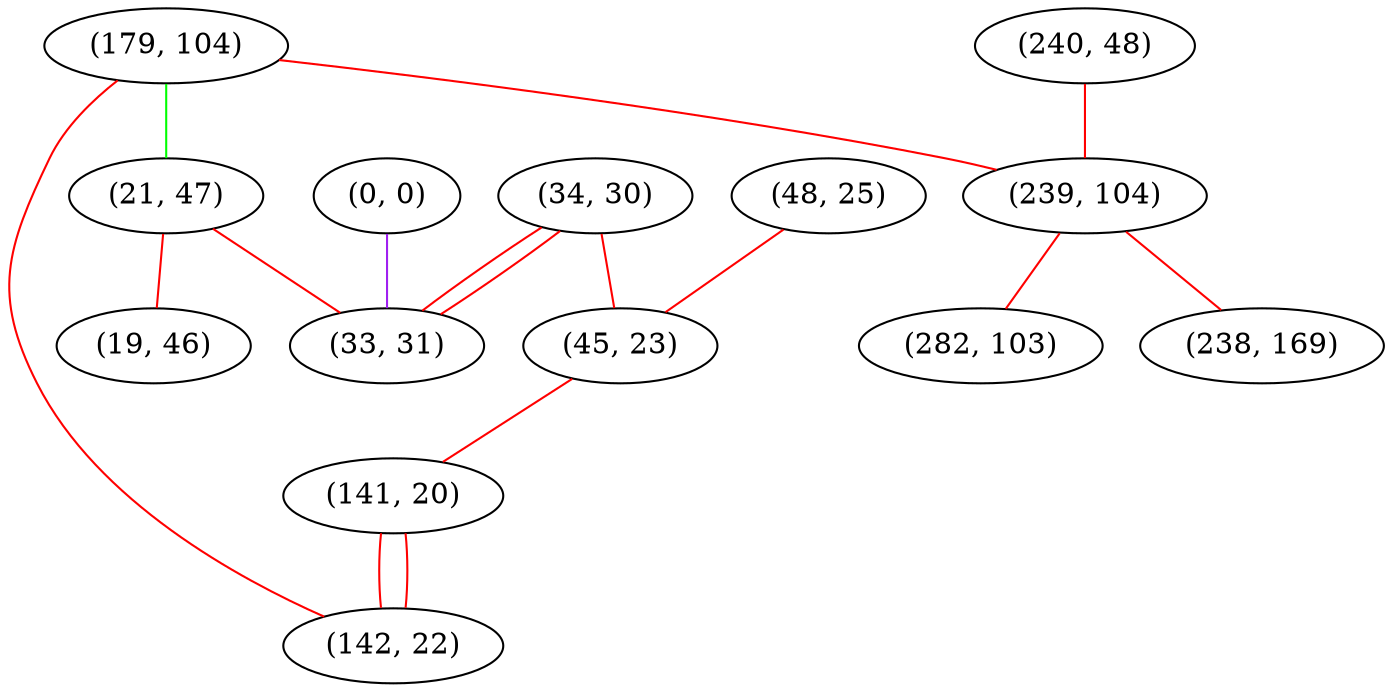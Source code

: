 graph "" {
"(179, 104)";
"(21, 47)";
"(34, 30)";
"(19, 46)";
"(48, 25)";
"(240, 48)";
"(239, 104)";
"(282, 103)";
"(0, 0)";
"(238, 169)";
"(33, 31)";
"(45, 23)";
"(141, 20)";
"(142, 22)";
"(179, 104)" -- "(21, 47)"  [color=green, key=0, weight=2];
"(179, 104)" -- "(239, 104)"  [color=red, key=0, weight=1];
"(179, 104)" -- "(142, 22)"  [color=red, key=0, weight=1];
"(21, 47)" -- "(19, 46)"  [color=red, key=0, weight=1];
"(21, 47)" -- "(33, 31)"  [color=red, key=0, weight=1];
"(34, 30)" -- "(45, 23)"  [color=red, key=0, weight=1];
"(34, 30)" -- "(33, 31)"  [color=red, key=0, weight=1];
"(34, 30)" -- "(33, 31)"  [color=red, key=1, weight=1];
"(48, 25)" -- "(45, 23)"  [color=red, key=0, weight=1];
"(240, 48)" -- "(239, 104)"  [color=red, key=0, weight=1];
"(239, 104)" -- "(282, 103)"  [color=red, key=0, weight=1];
"(239, 104)" -- "(238, 169)"  [color=red, key=0, weight=1];
"(0, 0)" -- "(33, 31)"  [color=purple, key=0, weight=4];
"(45, 23)" -- "(141, 20)"  [color=red, key=0, weight=1];
"(141, 20)" -- "(142, 22)"  [color=red, key=0, weight=1];
"(141, 20)" -- "(142, 22)"  [color=red, key=1, weight=1];
}
